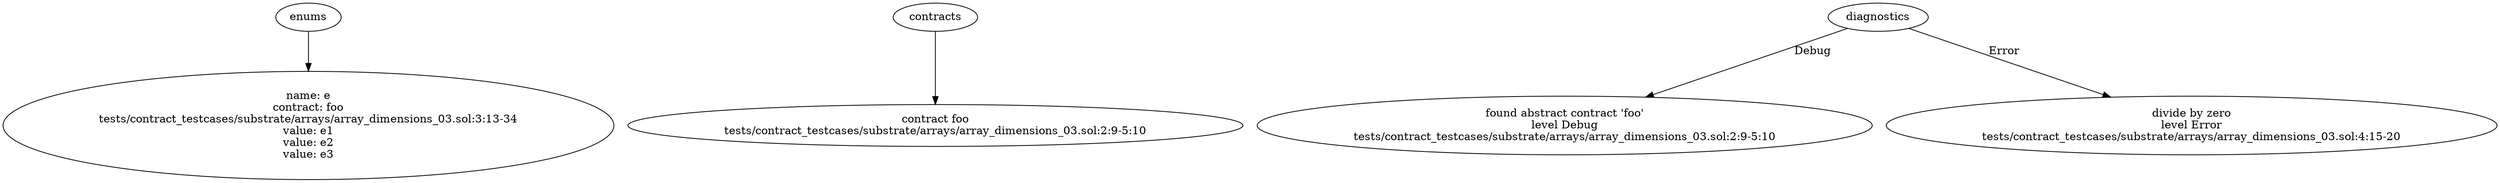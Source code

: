 strict digraph "tests/contract_testcases/substrate/arrays/array_dimensions_03.sol" {
	e [label="name: e\ncontract: foo\ntests/contract_testcases/substrate/arrays/array_dimensions_03.sol:3:13-34\nvalue: e1\nvalue: e2\nvalue: e3"]
	contract [label="contract foo\ntests/contract_testcases/substrate/arrays/array_dimensions_03.sol:2:9-5:10"]
	diagnostic [label="found abstract contract 'foo'\nlevel Debug\ntests/contract_testcases/substrate/arrays/array_dimensions_03.sol:2:9-5:10"]
	diagnostic_6 [label="divide by zero\nlevel Error\ntests/contract_testcases/substrate/arrays/array_dimensions_03.sol:4:15-20"]
	enums -> e
	contracts -> contract
	diagnostics -> diagnostic [label="Debug"]
	diagnostics -> diagnostic_6 [label="Error"]
}
